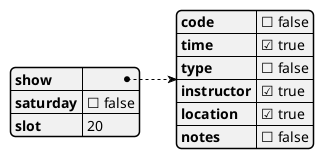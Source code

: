 @startjson settings
{
    "show": {
        "code": false,
        "time": true,
        "type": false,
        "instructor": true,
        "location": true,
        "notes": false
    },
    "saturday": false,
    "slot": 20
}
@endjson